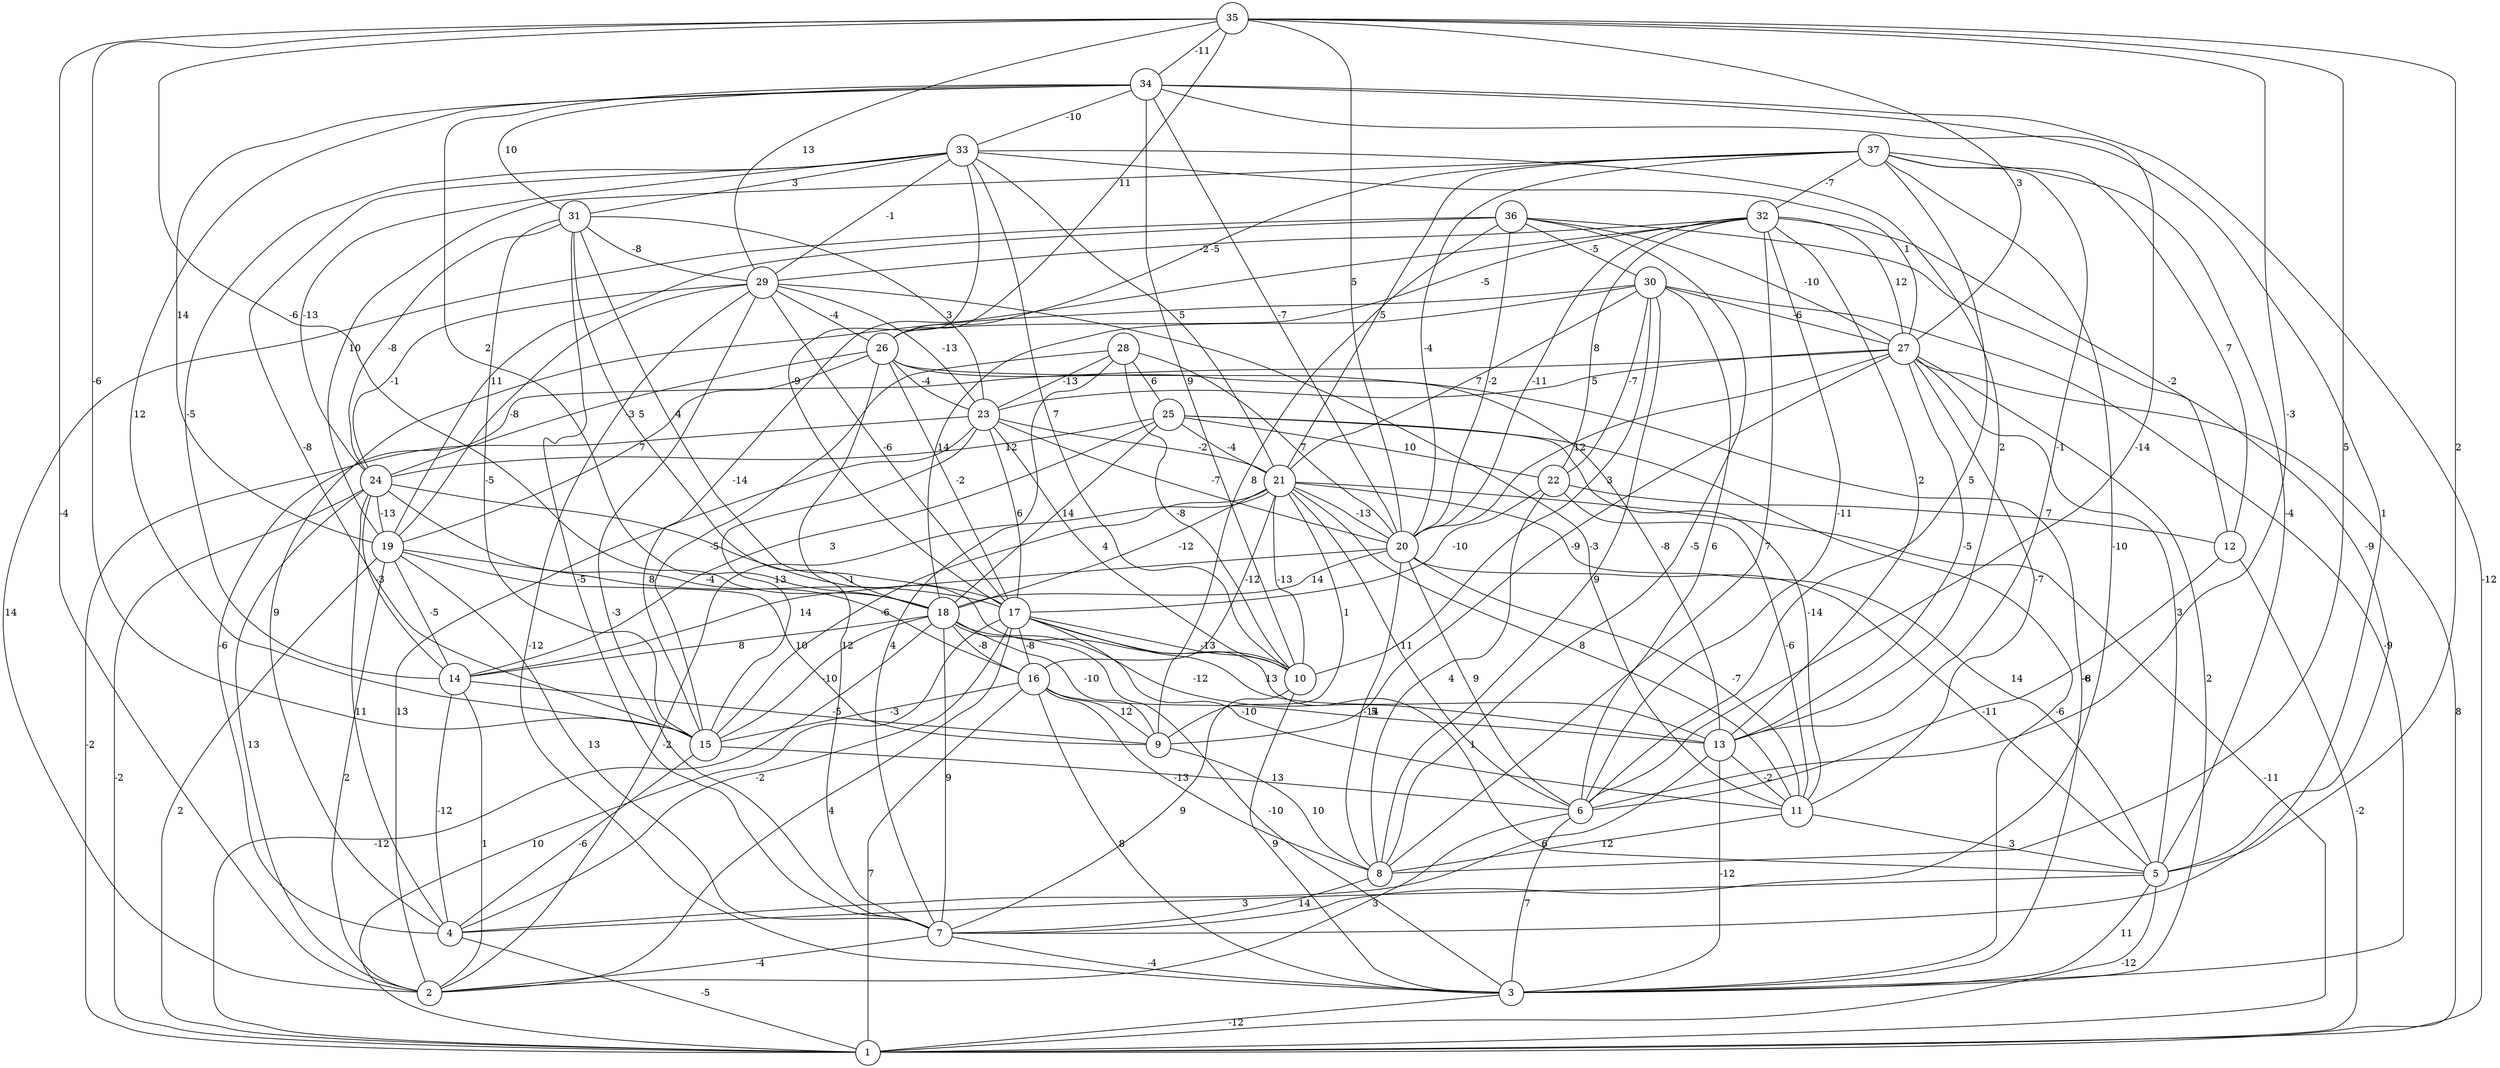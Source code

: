 graph { 
	 fontname="Helvetica,Arial,sans-serif" 
	 node [shape = circle]; 
	 37 -- 5 [label = "-4"];
	 37 -- 6 [label = "5"];
	 37 -- 7 [label = "-10"];
	 37 -- 12 [label = "7"];
	 37 -- 13 [label = "-1"];
	 37 -- 19 [label = "10"];
	 37 -- 20 [label = "-4"];
	 37 -- 21 [label = "5"];
	 37 -- 26 [label = "-5"];
	 37 -- 32 [label = "-7"];
	 36 -- 2 [label = "14"];
	 36 -- 5 [label = "-9"];
	 36 -- 8 [label = "-5"];
	 36 -- 9 [label = "8"];
	 36 -- 19 [label = "11"];
	 36 -- 20 [label = "-2"];
	 36 -- 27 [label = "-10"];
	 36 -- 30 [label = "-5"];
	 35 -- 2 [label = "-4"];
	 35 -- 5 [label = "2"];
	 35 -- 6 [label = "-3"];
	 35 -- 8 [label = "5"];
	 35 -- 15 [label = "-6"];
	 35 -- 18 [label = "-6"];
	 35 -- 20 [label = "5"];
	 35 -- 26 [label = "11"];
	 35 -- 27 [label = "3"];
	 35 -- 29 [label = "13"];
	 35 -- 34 [label = "-11"];
	 34 -- 1 [label = "-12"];
	 34 -- 6 [label = "-14"];
	 34 -- 7 [label = "1"];
	 34 -- 10 [label = "9"];
	 34 -- 15 [label = "12"];
	 34 -- 18 [label = "2"];
	 34 -- 19 [label = "14"];
	 34 -- 20 [label = "-7"];
	 34 -- 31 [label = "10"];
	 34 -- 33 [label = "-10"];
	 33 -- 10 [label = "7"];
	 33 -- 13 [label = "2"];
	 33 -- 14 [label = "-5"];
	 33 -- 15 [label = "-8"];
	 33 -- 17 [label = "-9"];
	 33 -- 21 [label = "5"];
	 33 -- 24 [label = "-13"];
	 33 -- 27 [label = "1"];
	 33 -- 29 [label = "-1"];
	 33 -- 31 [label = "3"];
	 32 -- 6 [label = "-11"];
	 32 -- 8 [label = "7"];
	 32 -- 12 [label = "-2"];
	 32 -- 13 [label = "2"];
	 32 -- 15 [label = "-14"];
	 32 -- 20 [label = "-11"];
	 32 -- 22 [label = "8"];
	 32 -- 26 [label = "-5"];
	 32 -- 27 [label = "12"];
	 32 -- 29 [label = "-2"];
	 31 -- 7 [label = "-5"];
	 31 -- 15 [label = "-5"];
	 31 -- 17 [label = "4"];
	 31 -- 18 [label = "5"];
	 31 -- 23 [label = "3"];
	 31 -- 24 [label = "-8"];
	 31 -- 29 [label = "-8"];
	 30 -- 3 [label = "-9"];
	 30 -- 4 [label = "9"];
	 30 -- 6 [label = "6"];
	 30 -- 8 [label = "9"];
	 30 -- 10 [label = "3"];
	 30 -- 18 [label = "14"];
	 30 -- 21 [label = "7"];
	 30 -- 22 [label = "-7"];
	 30 -- 27 [label = "-6"];
	 29 -- 3 [label = "-12"];
	 29 -- 7 [label = "-3"];
	 29 -- 11 [label = "-3"];
	 29 -- 17 [label = "-6"];
	 29 -- 19 [label = "-8"];
	 29 -- 23 [label = "-13"];
	 29 -- 24 [label = "-1"];
	 29 -- 26 [label = "-4"];
	 28 -- 7 [label = "4"];
	 28 -- 10 [label = "-8"];
	 28 -- 15 [label = "-5"];
	 28 -- 20 [label = "7"];
	 28 -- 23 [label = "-13"];
	 28 -- 25 [label = "6"];
	 27 -- 1 [label = "8"];
	 27 -- 3 [label = "2"];
	 27 -- 4 [label = "-6"];
	 27 -- 5 [label = "3"];
	 27 -- 9 [label = "-9"];
	 27 -- 11 [label = "-7"];
	 27 -- 13 [label = "-5"];
	 27 -- 20 [label = "12"];
	 27 -- 23 [label = "5"];
	 26 -- 3 [label = "-8"];
	 26 -- 7 [label = "12"];
	 26 -- 13 [label = "-8"];
	 26 -- 17 [label = "-2"];
	 26 -- 19 [label = "7"];
	 26 -- 23 [label = "-4"];
	 26 -- 24 [label = "-3"];
	 25 -- 3 [label = "-6"];
	 25 -- 11 [label = "-14"];
	 25 -- 14 [label = "3"];
	 25 -- 18 [label = "14"];
	 25 -- 21 [label = "-4"];
	 25 -- 22 [label = "10"];
	 25 -- 24 [label = "12"];
	 24 -- 1 [label = "-2"];
	 24 -- 2 [label = "13"];
	 24 -- 4 [label = "11"];
	 24 -- 10 [label = "-1"];
	 24 -- 14 [label = "-3"];
	 24 -- 16 [label = "-4"];
	 24 -- 19 [label = "-13"];
	 23 -- 1 [label = "-2"];
	 23 -- 2 [label = "13"];
	 23 -- 10 [label = "4"];
	 23 -- 15 [label = "13"];
	 23 -- 17 [label = "6"];
	 23 -- 20 [label = "-7"];
	 23 -- 21 [label = "-2"];
	 22 -- 8 [label = "4"];
	 22 -- 11 [label = "-6"];
	 22 -- 12 [label = "7"];
	 22 -- 17 [label = "-10"];
	 21 -- 1 [label = "-11"];
	 21 -- 2 [label = "-2"];
	 21 -- 5 [label = "14"];
	 21 -- 6 [label = "11"];
	 21 -- 9 [label = "1"];
	 21 -- 10 [label = "-13"];
	 21 -- 11 [label = "8"];
	 21 -- 15 [label = "-6"];
	 21 -- 16 [label = "-12"];
	 21 -- 18 [label = "-12"];
	 21 -- 20 [label = "-13"];
	 20 -- 5 [label = "-11"];
	 20 -- 6 [label = "9"];
	 20 -- 8 [label = "-14"];
	 20 -- 11 [label = "-7"];
	 20 -- 14 [label = "14"];
	 20 -- 18 [label = "14"];
	 19 -- 1 [label = "2"];
	 19 -- 2 [label = "2"];
	 19 -- 7 [label = "13"];
	 19 -- 9 [label = "10"];
	 19 -- 14 [label = "-5"];
	 19 -- 17 [label = "8"];
	 18 -- 1 [label = "-12"];
	 18 -- 3 [label = "-10"];
	 18 -- 7 [label = "9"];
	 18 -- 9 [label = "-10"];
	 18 -- 13 [label = "-12"];
	 18 -- 14 [label = "8"];
	 18 -- 15 [label = "-10"];
	 18 -- 16 [label = "-8"];
	 17 -- 1 [label = "10"];
	 17 -- 2 [label = "4"];
	 17 -- 4 [label = "-2"];
	 17 -- 5 [label = "1"];
	 17 -- 10 [label = "-13"];
	 17 -- 11 [label = "-10"];
	 17 -- 13 [label = "13"];
	 17 -- 16 [label = "-8"];
	 16 -- 1 [label = "7"];
	 16 -- 3 [label = "8"];
	 16 -- 8 [label = "-13"];
	 16 -- 9 [label = "12"];
	 16 -- 13 [label = "5"];
	 16 -- 15 [label = "-3"];
	 15 -- 4 [label = "-6"];
	 15 -- 6 [label = "13"];
	 14 -- 2 [label = "1"];
	 14 -- 4 [label = "-12"];
	 14 -- 9 [label = "-5"];
	 13 -- 3 [label = "-12"];
	 13 -- 4 [label = "6"];
	 13 -- 11 [label = "-2"];
	 12 -- 1 [label = "-2"];
	 12 -- 6 [label = "-6"];
	 11 -- 5 [label = "3"];
	 11 -- 8 [label = "12"];
	 10 -- 3 [label = "9"];
	 10 -- 7 [label = "9"];
	 9 -- 8 [label = "10"];
	 8 -- 7 [label = "14"];
	 7 -- 2 [label = "-4"];
	 7 -- 3 [label = "-4"];
	 6 -- 2 [label = "3"];
	 6 -- 3 [label = "7"];
	 5 -- 1 [label = "-12"];
	 5 -- 3 [label = "11"];
	 5 -- 4 [label = "3"];
	 4 -- 1 [label = "-5"];
	 3 -- 1 [label = "-12"];
	 1;
	 2;
	 3;
	 4;
	 5;
	 6;
	 7;
	 8;
	 9;
	 10;
	 11;
	 12;
	 13;
	 14;
	 15;
	 16;
	 17;
	 18;
	 19;
	 20;
	 21;
	 22;
	 23;
	 24;
	 25;
	 26;
	 27;
	 28;
	 29;
	 30;
	 31;
	 32;
	 33;
	 34;
	 35;
	 36;
	 37;
}
